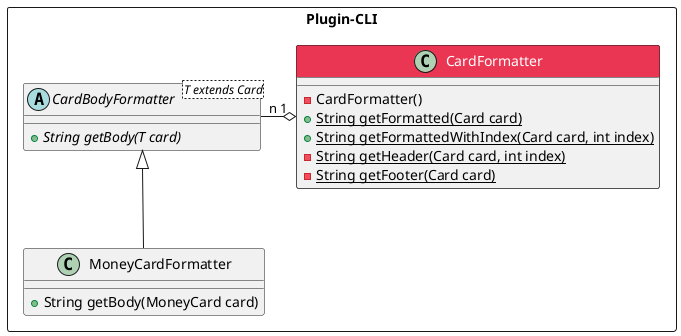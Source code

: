 @startuml

skinparam classFontColor automatic
skinparam classHeaderBackgroundColor<<Important>> #EA3652
hide stereotype

package Plugin-CLI <<Rectangle>> {

    class CardFormatter {
        - CardFormatter()
        + {static} String getFormatted(Card card)
        + {static} String getFormattedWithIndex(Card card, int index)
        - {static} String getHeader(Card card, int index)
        - {static} String getFooter(Card card)
    }

    abstract class CardBodyFormatter<T extends Card> {
        + {abstract} String getBody(T card)
    }

    class MoneyCardFormatter extends CardBodyFormatter {
        + String getBody(MoneyCard card)
    }

}

CardFormatter<<Important>>

CardFormatter "1" o-l- "n" CardBodyFormatter

@enduml